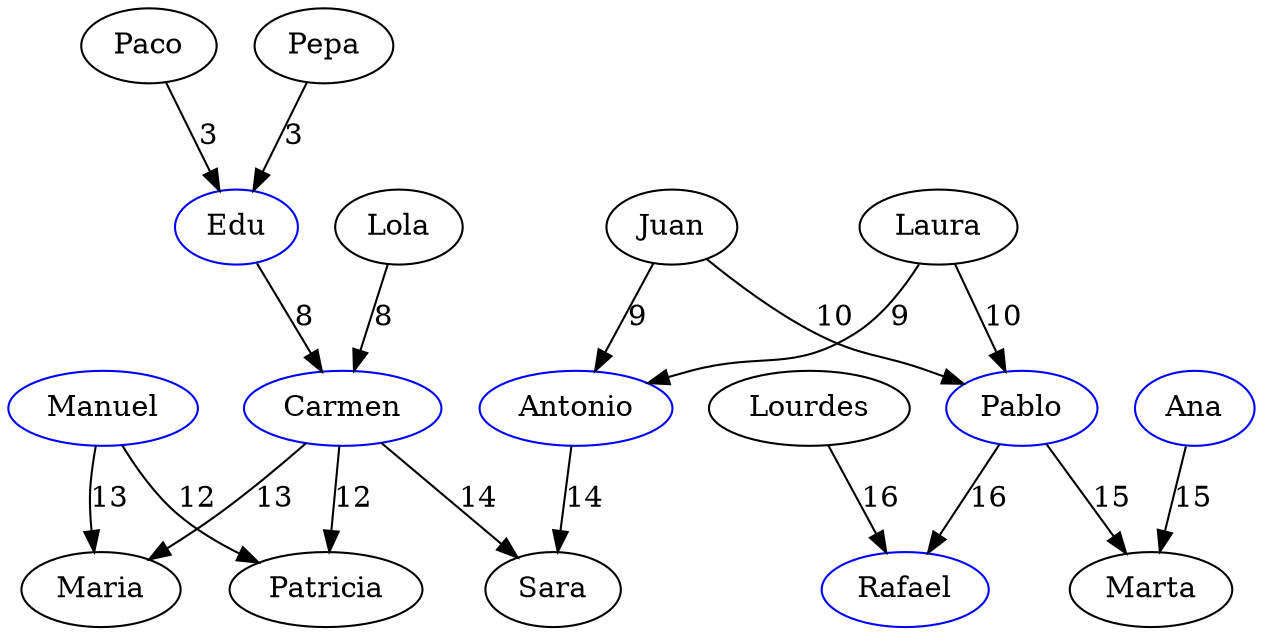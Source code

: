 strict digraph G {
  1 [ label="Paco" ];
  2 [ label="Pepa" ];
  3 [ color="blue" label="Edu" ];
  4 [ label="Lola" ];
  5 [ label="Juan" ];
  6 [ label="Laura" ];
  7 [ color="blue" label="Manuel" ];
  8 [ color="blue" label="Carmen" ];
  9 [ color="blue" label="Antonio" ];
  10 [ color="blue" label="Pablo" ];
  11 [ color="blue" label="Ana" ];
  12 [ label="Patricia" ];
  13 [ label="Maria" ];
  14 [ label="Sara" ];
  15 [ label="Marta" ];
  16 [ color="blue" label="Rafael" ];
  17 [ label="Lourdes" ];
  1 -> 3 [ color="black" label="3" ];
  2 -> 3 [ color="black" label="3" ];
  3 -> 8 [ color="black" label="8" ];
  4 -> 8 [ color="black" label="8" ];
  5 -> 9 [ color="black" label="9" ];
  5 -> 10 [ color="black" label="10" ];
  6 -> 9 [ color="black" label="9" ];
  6 -> 10 [ color="black" label="10" ];
  7 -> 13 [ color="black" label="13" ];
  8 -> 13 [ color="black" label="13" ];
  7 -> 12 [ color="black" label="12" ];
  8 -> 12 [ color="black" label="12" ];
  8 -> 14 [ color="black" label="14" ];
  9 -> 14 [ color="black" label="14" ];
  10 -> 15 [ color="black" label="15" ];
  11 -> 15 [ color="black" label="15" ];
  10 -> 16 [ color="black" label="16" ];
  17 -> 16 [ color="black" label="16" ];
}
